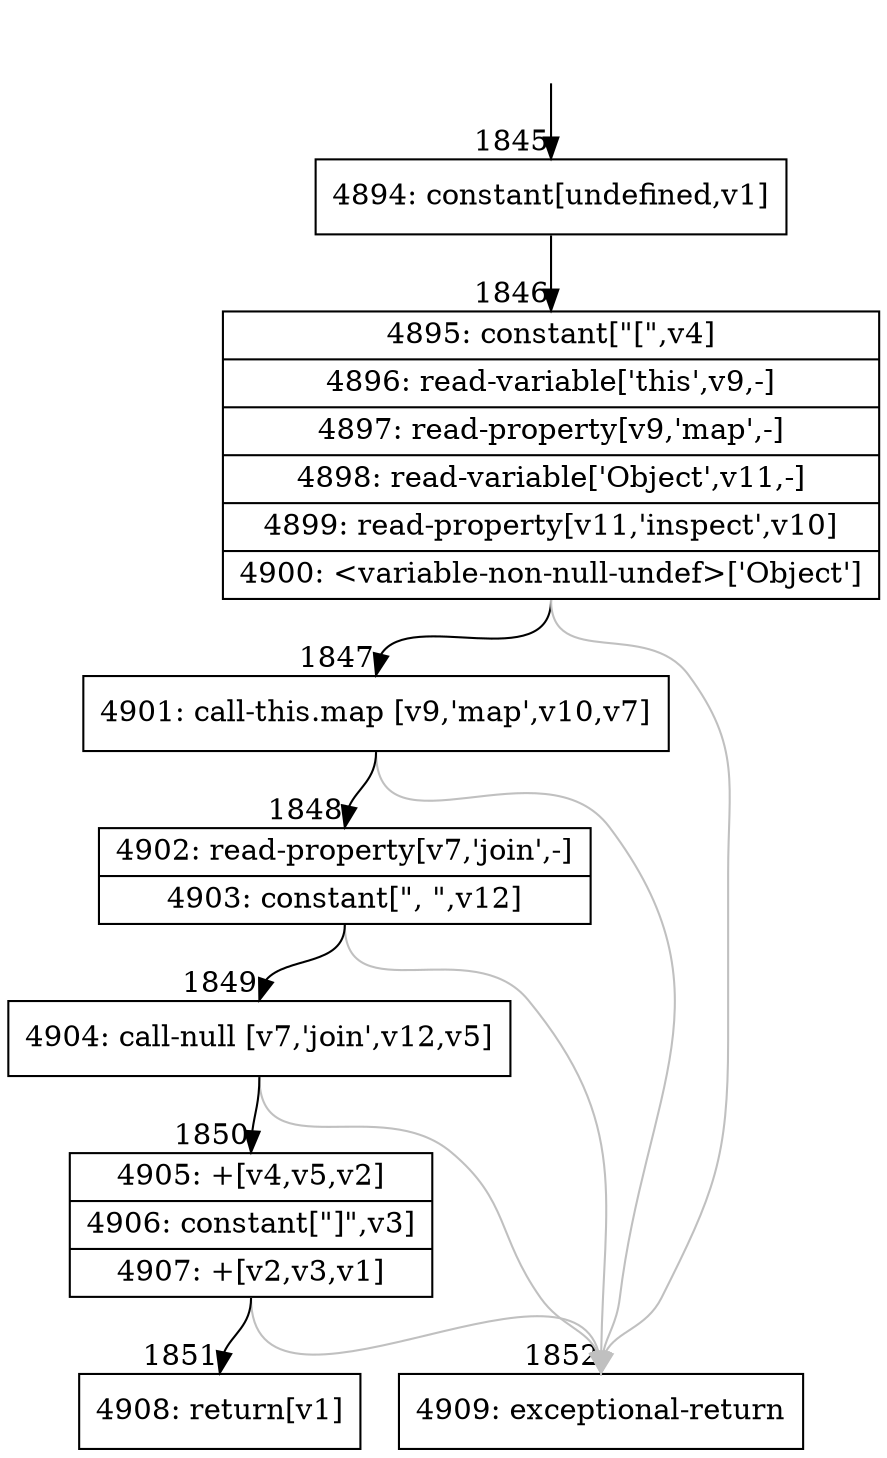 digraph {
rankdir="TD"
BB_entry172[shape=none,label=""];
BB_entry172 -> BB1845 [tailport=s, headport=n, headlabel="    1845"]
BB1845 [shape=record label="{4894: constant[undefined,v1]}" ] 
BB1845 -> BB1846 [tailport=s, headport=n, headlabel="      1846"]
BB1846 [shape=record label="{4895: constant[\"[\",v4]|4896: read-variable['this',v9,-]|4897: read-property[v9,'map',-]|4898: read-variable['Object',v11,-]|4899: read-property[v11,'inspect',v10]|4900: \<variable-non-null-undef\>['Object']}" ] 
BB1846 -> BB1847 [tailport=s, headport=n, headlabel="      1847"]
BB1846 -> BB1852 [tailport=s, headport=n, color=gray, headlabel="      1852"]
BB1847 [shape=record label="{4901: call-this.map [v9,'map',v10,v7]}" ] 
BB1847 -> BB1848 [tailport=s, headport=n, headlabel="      1848"]
BB1847 -> BB1852 [tailport=s, headport=n, color=gray]
BB1848 [shape=record label="{4902: read-property[v7,'join',-]|4903: constant[\", \",v12]}" ] 
BB1848 -> BB1849 [tailport=s, headport=n, headlabel="      1849"]
BB1848 -> BB1852 [tailport=s, headport=n, color=gray]
BB1849 [shape=record label="{4904: call-null [v7,'join',v12,v5]}" ] 
BB1849 -> BB1850 [tailport=s, headport=n, headlabel="      1850"]
BB1849 -> BB1852 [tailport=s, headport=n, color=gray]
BB1850 [shape=record label="{4905: +[v4,v5,v2]|4906: constant[\"]\",v3]|4907: +[v2,v3,v1]}" ] 
BB1850 -> BB1851 [tailport=s, headport=n, headlabel="      1851"]
BB1850 -> BB1852 [tailport=s, headport=n, color=gray]
BB1851 [shape=record label="{4908: return[v1]}" ] 
BB1852 [shape=record label="{4909: exceptional-return}" ] 
//#$~ 1192
}
